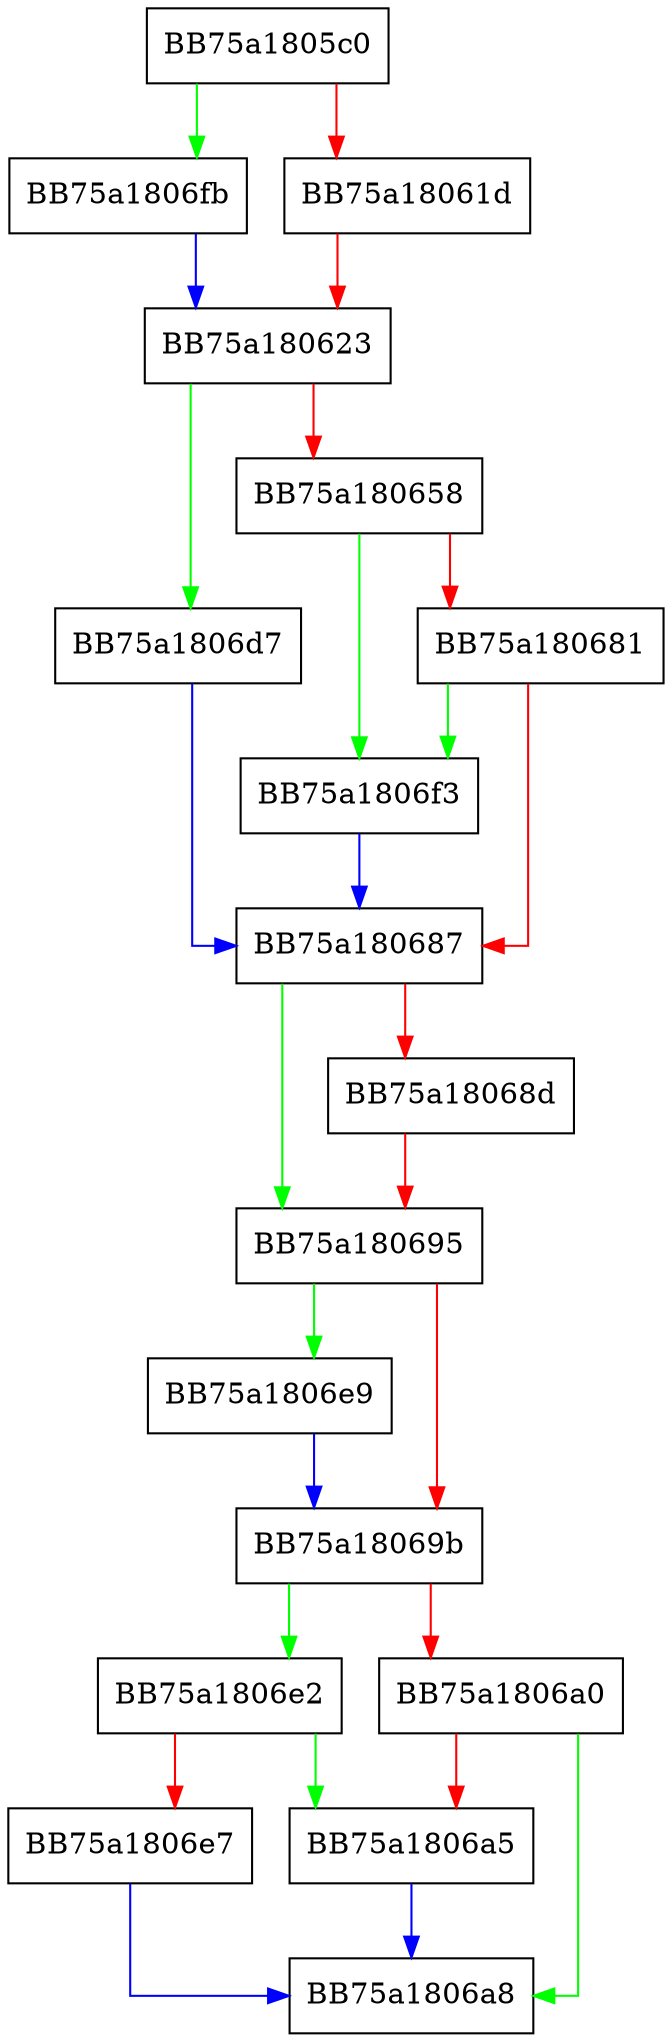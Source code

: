 digraph do_get {
  node [shape="box"];
  graph [splines=ortho];
  BB75a1805c0 -> BB75a1806fb [color="green"];
  BB75a1805c0 -> BB75a18061d [color="red"];
  BB75a18061d -> BB75a180623 [color="red"];
  BB75a180623 -> BB75a1806d7 [color="green"];
  BB75a180623 -> BB75a180658 [color="red"];
  BB75a180658 -> BB75a1806f3 [color="green"];
  BB75a180658 -> BB75a180681 [color="red"];
  BB75a180681 -> BB75a1806f3 [color="green"];
  BB75a180681 -> BB75a180687 [color="red"];
  BB75a180687 -> BB75a180695 [color="green"];
  BB75a180687 -> BB75a18068d [color="red"];
  BB75a18068d -> BB75a180695 [color="red"];
  BB75a180695 -> BB75a1806e9 [color="green"];
  BB75a180695 -> BB75a18069b [color="red"];
  BB75a18069b -> BB75a1806e2 [color="green"];
  BB75a18069b -> BB75a1806a0 [color="red"];
  BB75a1806a0 -> BB75a1806a8 [color="green"];
  BB75a1806a0 -> BB75a1806a5 [color="red"];
  BB75a1806a5 -> BB75a1806a8 [color="blue"];
  BB75a1806d7 -> BB75a180687 [color="blue"];
  BB75a1806e2 -> BB75a1806a5 [color="green"];
  BB75a1806e2 -> BB75a1806e7 [color="red"];
  BB75a1806e7 -> BB75a1806a8 [color="blue"];
  BB75a1806e9 -> BB75a18069b [color="blue"];
  BB75a1806f3 -> BB75a180687 [color="blue"];
  BB75a1806fb -> BB75a180623 [color="blue"];
}